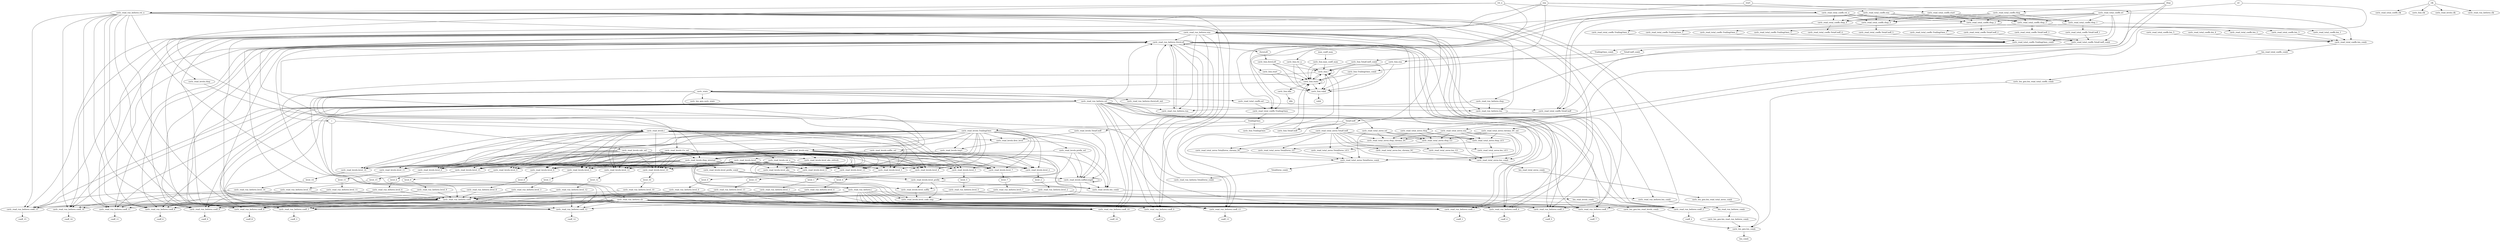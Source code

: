 digraph "()" {
	"cavlc_read_run_befores.rst_n" -> "cavlc_read_run_befores.coeff_15"	 [weight=4.0];
	"cavlc_read_run_befores.rst_n" -> "cavlc_read_run_befores.coeff_14"	 [weight=4.0];
	"cavlc_read_run_befores.rst_n" -> "cavlc_read_run_befores.coeff_11"	 [weight=4.0];
	"cavlc_read_run_befores.rst_n" -> "cavlc_read_run_befores.ZeroLeft"	 [weight=4.0];
	"cavlc_read_run_befores.rst_n" -> "cavlc_read_run_befores.coeff_10"	 [weight=4.0];
	"cavlc_read_run_befores.rst_n" -> "cavlc_read_run_befores.coeff_13"	 [weight=4.0];
	"cavlc_read_run_befores.rst_n" -> "cavlc_read_run_befores.coeff_12"	 [weight=4.0];
	"cavlc_read_run_befores.rst_n" -> "cavlc_read_run_befores.coeff_0"	 [weight=3.0];
	"cavlc_read_run_befores.rst_n" -> "cavlc_read_run_befores.coeff_1"	 [weight=4.0];
	"cavlc_read_run_befores.rst_n" -> "cavlc_read_run_befores.coeff_3"	 [weight=4.0];
	"cavlc_read_run_befores.rst_n" -> "cavlc_read_run_befores.coeff_2"	 [weight=4.0];
	"cavlc_read_run_befores.rst_n" -> "cavlc_read_run_befores.coeff_5"	 [weight=4.0];
	"cavlc_read_run_befores.rst_n" -> "cavlc_read_run_befores.coeff_4"	 [weight=4.0];
	"cavlc_read_run_befores.rst_n" -> "cavlc_read_run_befores.coeff_7"	 [weight=4.0];
	"cavlc_read_run_befores.rst_n" -> "cavlc_read_run_befores.coeff_6"	 [weight=4.0];
	"cavlc_read_run_befores.rst_n" -> "cavlc_read_run_befores.coeff_9"	 [weight=4.0];
	"cavlc_read_run_befores.rst_n" -> "cavlc_read_run_befores.coeff_8"	 [weight=4.0];
	"cavlc_read_total_coeffs.TrailingOnes_comb" -> TrailingOnes_comb	 [weight=1.0];
	"cavlc_read_total_coeffs.TrailingOnes_comb" -> "cavlc_read_total_coeffs.TrailingOnes"	 [weight=1.0];
	"cavlc_fsm.i" -> "cavlc_fsm.i"	 [weight=8.0];
	"cavlc_fsm.i" -> i	 [weight=1.0];
	"cavlc_fsm.i" -> "cavlc_fsm.valid"	 [weight=1.0];
	"cavlc_fsm.i" -> "cavlc_fsm.state"	 [weight=7.0];
	"cavlc_read_total_zeros.len_chroma_DC" -> "cavlc_read_total_zeros.len_comb"	 [weight=1.0];
	"cavlc_read_levels.level_prefix_comb" -> "cavlc_read_levels.level_prefix"	 [weight=1.0];
	"cavlc_read_levels.level_prefix_comb" -> "cavlc_read_levels.len_comb"	 [weight=1.0];
	"cavlc_read_total_coeffs.nC" -> "cavlc_read_total_coeffs.TrailingOnes_comb"	 [weight=18.0];
	"cavlc_read_total_coeffs.nC" -> "cavlc_read_total_coeffs.rbsp_4"	 [weight=3.0];
	"cavlc_read_total_coeffs.nC" -> "cavlc_read_total_coeffs.rbsp_5"	 [weight=1.0];
	"cavlc_read_total_coeffs.nC" -> "cavlc_read_total_coeffs.rbsp_1"	 [weight=5.0];
	"cavlc_read_total_coeffs.nC" -> "cavlc_read_total_coeffs.rbsp_2"	 [weight=5.0];
	"cavlc_read_total_coeffs.nC" -> "cavlc_read_total_coeffs.rbsp_3"	 [weight=4.0];
	"cavlc_read_total_coeffs.nC" -> "cavlc_read_total_coeffs.TotalCoeff_comb"	 [weight=18.0];
	"cavlc_read_total_coeffs.nC" -> "cavlc_read_total_coeffs.len_comb"	 [weight=18.0];
	"cavlc_read_levels.level_suffix" -> "cavlc_read_levels.level_code_tmp"	 [weight=1.0];
	"cavlc_read_total_coeffs.len_2" -> "cavlc_read_total_coeffs.len_comb"	 [weight=1.0];
	"cavlc_read_total_coeffs.len_1" -> "cavlc_read_total_coeffs.len_comb"	 [weight=1.0];
	TotalCoeff -> "cavlc_read_total_zeros.TotalCoeff"	 [weight=1.0];
	TotalCoeff -> "cavlc_fsm.TotalCoeff"	 [weight=1.0];
	TotalCoeff -> "cavlc_read_levels.TotalCoeff"	 [weight=1.0];
	len_read_levels_comb -> "cavlc_len_gen.len_read_levels_comb"	 [weight=1.0];
	"cavlc_read_total_coeffs.len_4" -> "cavlc_read_total_coeffs.len_comb"	 [weight=1.0];
	"cavlc_read_total_zeros.TotalZeros_chroma_DC" -> "cavlc_read_total_zeros.TotalZeros_comb"	 [weight=1.0];
	"cavlc_read_total_zeros.TotalCoeff" -> "cavlc_read_total_zeros.len_chroma_DC"	 [weight=42.0];
	"cavlc_read_total_zeros.TotalCoeff" -> "cavlc_read_total_zeros.TotalZeros_chroma_DC"	 [weight=42.0];
	"cavlc_read_total_zeros.TotalCoeff" -> "cavlc_read_total_zeros.len_LE3"	 [weight=46.0];
	"cavlc_read_total_zeros.TotalCoeff" -> "cavlc_read_total_zeros.TotalZeros_LE3"	 [weight=46.0];
	"cavlc_read_total_zeros.TotalCoeff" -> "cavlc_read_total_zeros.TotalZeros_comb"	 [weight=3.0];
	"cavlc_read_total_zeros.TotalCoeff" -> "cavlc_read_total_zeros.rbsp_LE3"	 [weight=3.0];
	"cavlc_read_total_zeros.TotalCoeff" -> "cavlc_read_total_zeros.rbsp_G3"	 [weight=3.0];
	"cavlc_read_total_zeros.TotalCoeff" -> "cavlc_read_total_zeros.TotalZeros_G3"	 [weight=91.0];
	"cavlc_read_total_zeros.TotalCoeff" -> "cavlc_read_total_zeros.len_comb"	 [weight=3.0];
	"cavlc_read_total_zeros.TotalCoeff" -> "cavlc_read_total_zeros.rbsp_chroma_DC"	 [weight=3.0];
	"cavlc_read_total_zeros.TotalCoeff" -> "cavlc_read_total_zeros.len_G3"	 [weight=91.0];
	"cavlc_fsm.max_coeff_num" -> "cavlc_fsm.i"	 [weight=2.0];
	"cavlc_fsm.max_coeff_num" -> "cavlc_fsm.state"	 [weight=3.0];
	"cavlc_read_total_coeffs.len_5" -> "cavlc_read_total_coeffs.len_comb"	 [weight=1.0];
	level_4 -> "cavlc_read_run_befores.level_4"	 [weight=1.0];
	"cavlc_read_levels.level_11" -> level_11	 [weight=1.0];
	level_6 -> "cavlc_read_run_befores.level_6"	 [weight=1.0];
	"cavlc_read_total_zeros.sel" -> "cavlc_read_total_zeros.TotalZeros_comb"	 [weight=9.0];
	"cavlc_read_total_zeros.sel" -> "cavlc_read_total_zeros.rbsp_LE3"	 [weight=9.0];
	"cavlc_read_total_zeros.sel" -> "cavlc_read_total_zeros.rbsp_G3"	 [weight=9.0];
	"cavlc_read_total_zeros.sel" -> "cavlc_read_total_zeros.len_comb"	 [weight=9.0];
	"cavlc_read_total_zeros.sel" -> "cavlc_read_total_zeros.rbsp_chroma_DC"	 [weight=9.0];
	level_7 -> "cavlc_read_run_befores.level_7"	 [weight=1.0];
	max_coeff_num -> "cavlc_fsm.max_coeff_num"	 [weight=1.0];
	level_0 -> "cavlc_read_run_befores.level_0"	 [weight=1.0];
	level_1 -> "cavlc_read_run_befores.level_1"	 [weight=1.0];
	"cavlc_fsm.rst_n" -> "cavlc_fsm.i"	 [weight=9.0];
	"cavlc_fsm.rst_n" -> "cavlc_fsm.valid"	 [weight=4.0];
	"cavlc_fsm.rst_n" -> "cavlc_fsm.state"	 [weight=16.0];
	"cavlc_read_levels.i" -> "cavlc_read_levels.level_11"	 [weight=5.0];
	"cavlc_read_levels.i" -> "cavlc_read_levels.level_10"	 [weight=5.0];
	"cavlc_read_levels.i" -> "cavlc_read_levels.level_12"	 [weight=5.0];
	"cavlc_read_levels.i" -> "cavlc_read_levels.level_13"	 [weight=5.0];
	"cavlc_read_levels.i" -> "cavlc_read_levels.level_14"	 [weight=4.0];
	"cavlc_read_levels.i" -> "cavlc_read_levels.level_15"	 [weight=3.0];
	"cavlc_read_levels.i" -> "cavlc_read_levels.first_level"	 [weight=1.0];
	"cavlc_read_levels.i" -> "cavlc_read_levels.level_8"	 [weight=5.0];
	"cavlc_read_levels.i" -> "cavlc_read_levels.level_9"	 [weight=5.0];
	"cavlc_read_levels.i" -> "cavlc_read_levels.level_6"	 [weight=5.0];
	"cavlc_read_levels.i" -> "cavlc_read_levels.level_7"	 [weight=5.0];
	"cavlc_read_levels.i" -> "cavlc_read_levels.level_4"	 [weight=5.0];
	"cavlc_read_levels.i" -> "cavlc_read_levels.level_5"	 [weight=5.0];
	"cavlc_read_levels.i" -> "cavlc_read_levels.level_2"	 [weight=5.0];
	"cavlc_read_levels.i" -> "cavlc_read_levels.level_3"	 [weight=5.0];
	"cavlc_read_levels.i" -> "cavlc_read_levels.level_0"	 [weight=4.0];
	"cavlc_read_levels.i" -> "cavlc_read_levels.level_1"	 [weight=4.0];
	"cavlc_len_gen.len_read_total_coeffs_comb" -> "cavlc_len_gen.len_comb"	 [weight=1.0];
	TrailingOnes_comb -> "cavlc_fsm.TrailingOnes_comb"	 [weight=1.0];
	"cavlc_read_levels.level_abs_refresh" -> "cavlc_read_levels.level_abs"	 [weight=1.0];
	"cavlc_read_levels.tmp1" -> "cavlc_read_levels.level"	 [weight=2.0];
	"cavlc_read_total_coeffs.rbsp" -> "cavlc_read_total_coeffs.rbsp_4"	 [weight=1.0];
	"cavlc_read_total_coeffs.rbsp" -> "cavlc_read_total_coeffs.rbsp_5"	 [weight=1.0];
	"cavlc_read_total_coeffs.rbsp" -> "cavlc_read_total_coeffs.rbsp_1"	 [weight=1.0];
	"cavlc_read_total_coeffs.rbsp" -> "cavlc_read_total_coeffs.rbsp_2"	 [weight=1.0];
	"cavlc_read_total_coeffs.rbsp" -> "cavlc_read_total_coeffs.rbsp_3"	 [weight=1.0];
	"cavlc_read_run_befores.len_comb" -> len_read_run_befores_comb	 [weight=1.0];
	"cavlc_read_run_befores.coeff_15" -> coeff_15	 [weight=1.0];
	"cavlc_read_run_befores.coeff_14" -> coeff_14	 [weight=1.0];
	level_14 -> "cavlc_read_run_befores.level_14"	 [weight=1.0];
	level_15 -> "cavlc_read_run_befores.level_15"	 [weight=1.0];
	"cavlc_read_run_befores.coeff_11" -> coeff_11	 [weight=1.0];
	level_13 -> "cavlc_read_run_befores.level_13"	 [weight=1.0];
	level_10 -> "cavlc_read_run_befores.level_10"	 [weight=1.0];
	level_11 -> "cavlc_read_run_befores.level_11"	 [weight=1.0];
	"cavlc_read_levels.suffix_sel" -> "cavlc_read_levels.rbsp_internal"	 [weight=2.0];
	"cavlc_read_levels.suffix_sel" -> "cavlc_read_levels.len_comb"	 [weight=9.0];
	"cavlc_read_levels.suffix_sel" -> "cavlc_read_levels.level_code_tmp"	 [weight=1.0];
	len_read_total_coeffs_comb -> "cavlc_len_gen.len_read_total_coeffs_comb"	 [weight=1.0];
	len_read_run_befores_comb -> "cavlc_len_gen.len_read_run_befores_comb"	 [weight=1.0];
	"cavlc_read_total_zeros.len_LE3" -> "cavlc_read_total_zeros.len_comb"	 [weight=1.0];
	"cavlc_read_run_befores.sel" -> "cavlc_read_run_befores.coeff_15"	 [weight=3.0];
	"cavlc_read_run_befores.sel" -> "cavlc_read_run_befores.coeff_14"	 [weight=3.0];
	"cavlc_read_run_befores.sel" -> "cavlc_read_run_befores.coeff_11"	 [weight=3.0];
	"cavlc_read_run_befores.sel" -> "cavlc_read_run_befores.ZeroLeft"	 [weight=1.0];
	"cavlc_read_run_befores.sel" -> "cavlc_read_run_befores.coeff_10"	 [weight=3.0];
	"cavlc_read_run_befores.sel" -> "cavlc_read_run_befores.coeff_13"	 [weight=3.0];
	"cavlc_read_run_befores.sel" -> "cavlc_read_run_befores.coeff_12"	 [weight=3.0];
	"cavlc_read_run_befores.sel" -> "cavlc_read_run_befores.coeff_0"	 [weight=2.0];
	"cavlc_read_run_befores.sel" -> "cavlc_read_run_befores.coeff"	 [weight=17.0];
	"cavlc_read_run_befores.sel" -> "cavlc_read_run_befores.run"	 [weight=30.0];
	"cavlc_read_run_befores.sel" -> "cavlc_read_run_befores.coeff_1"	 [weight=3.0];
	"cavlc_read_run_befores.sel" -> "cavlc_read_run_befores.coeff_3"	 [weight=3.0];
	"cavlc_read_run_befores.sel" -> "cavlc_read_run_befores.coeff_2"	 [weight=3.0];
	"cavlc_read_run_befores.sel" -> "cavlc_read_run_befores.coeff_5"	 [weight=3.0];
	"cavlc_read_run_befores.sel" -> "cavlc_read_run_befores.coeff_4"	 [weight=3.0];
	"cavlc_read_run_befores.sel" -> "cavlc_read_run_befores.coeff_7"	 [weight=3.0];
	"cavlc_read_run_befores.sel" -> "cavlc_read_run_befores.coeff_6"	 [weight=3.0];
	"cavlc_read_run_befores.sel" -> "cavlc_read_run_befores.coeff_9"	 [weight=3.0];
	"cavlc_read_run_befores.sel" -> "cavlc_read_run_befores.coeff_8"	 [weight=3.0];
	"cavlc_read_run_befores.sel" -> "cavlc_read_run_befores.len"	 [weight=30.0];
	"cavlc_read_total_coeffs.rbsp_4" -> "cavlc_read_total_coeffs.TrailingOnes_4"	 [weight=3.0];
	"cavlc_read_total_coeffs.rbsp_4" -> "cavlc_read_total_coeffs.TotalCoeff_4"	 [weight=3.0];
	"cavlc_read_total_coeffs.rbsp_5" -> "cavlc_read_total_coeffs.TrailingOnes_5"	 [weight=15.0];
	"cavlc_read_total_coeffs.rbsp_5" -> "cavlc_read_total_coeffs.TotalCoeff_5"	 [weight=15.0];
	"cavlc_read_total_coeffs.rbsp_1" -> "cavlc_read_total_coeffs.len_1"	 [weight=10.0];
	"cavlc_read_total_coeffs.rbsp_1" -> "cavlc_read_total_coeffs.TotalCoeff_1"	 [weight=195.0];
	"cavlc_read_total_coeffs.rbsp_1" -> "cavlc_read_total_coeffs.TrailingOnes_1"	 [weight=195.0];
	"cavlc_read_total_coeffs.rbsp_2" -> "cavlc_read_total_coeffs.len_2"	 [weight=45.0];
	"cavlc_read_total_coeffs.rbsp_2" -> "cavlc_read_total_coeffs.TrailingOnes_2"	 [weight=197.0];
	"cavlc_read_total_coeffs.rbsp_2" -> "cavlc_read_total_coeffs.TotalCoeff_2"	 [weight=197.0];
	"cavlc_read_total_coeffs.rbsp_3" -> "cavlc_read_total_coeffs.TotalCoeff_3"	 [weight=81.0];
	"cavlc_read_total_coeffs.rbsp_3" -> "cavlc_read_total_coeffs.TrailingOnes_3"	 [weight=81.0];
	"cavlc_read_total_coeffs.rbsp_3" -> "cavlc_read_total_coeffs.len_3"	 [weight=27.0];
	"cavlc_read_levels.level_abs" -> "cavlc_read_levels.suffixLength"	 [weight=4.0];
	"cavlc_read_total_zeros.TotalZeros_LE3" -> "cavlc_read_total_zeros.TotalZeros_comb"	 [weight=1.0];
	"cavlc_fsm.TotalCoeff" -> "cavlc_fsm.i"	 [weight=5.0];
	"cavlc_fsm.TotalCoeff" -> "cavlc_fsm.state"	 [weight=5.0];
	"cavlc_read_run_befores.rbsp" -> "cavlc_read_run_befores.run"	 [weight=42.0];
	"cavlc_read_run_befores.rbsp" -> "cavlc_read_run_befores.len"	 [weight=28.0];
	"cavlc_read_total_zeros.TotalZeros_comb" -> TotalZeros_comb	 [weight=1.0];
	ZeroLeft -> "cavlc_fsm.ZeroLeft"	 [weight=1.0];
	"cavlc_read_total_zeros.rbsp_LE3" -> "cavlc_read_total_zeros.len_LE3"	 [weight=6.0];
	"cavlc_read_total_zeros.rbsp_LE3" -> "cavlc_read_total_zeros.TotalZeros_LE3"	 [weight=46.0];
	nC -> "cavlc_read_total_coeffs.nC"	 [weight=1.0];
	nC -> "cavlc_read_total_zeros.chroma_DC_sel"	 [weight=1.0];
	"cavlc_read_total_zeros.chroma_DC_sel" -> "cavlc_read_total_zeros.TotalZeros_comb"	 [weight=4.0];
	"cavlc_read_total_zeros.chroma_DC_sel" -> "cavlc_read_total_zeros.rbsp_LE3"	 [weight=4.0];
	"cavlc_read_total_zeros.chroma_DC_sel" -> "cavlc_read_total_zeros.rbsp_G3"	 [weight=4.0];
	"cavlc_read_total_zeros.chroma_DC_sel" -> "cavlc_read_total_zeros.len_comb"	 [weight=4.0];
	"cavlc_read_total_zeros.chroma_DC_sel" -> "cavlc_read_total_zeros.rbsp_chroma_DC"	 [weight=4.0];
	"cavlc_read_run_befores.ZeroLeft" -> "cavlc_read_run_befores.coeff_15"	 [weight=3.0];
	"cavlc_read_run_befores.ZeroLeft" -> "cavlc_read_run_befores.coeff_14"	 [weight=3.0];
	"cavlc_read_run_befores.ZeroLeft" -> "cavlc_read_run_befores.coeff_11"	 [weight=3.0];
	"cavlc_read_run_befores.ZeroLeft" -> ZeroLeft	 [weight=1.0];
	"cavlc_read_run_befores.ZeroLeft" -> "cavlc_read_run_befores.ZeroLeft"	 [weight=1.0];
	"cavlc_read_run_befores.ZeroLeft" -> "cavlc_read_run_befores.coeff_10"	 [weight=3.0];
	"cavlc_read_run_befores.ZeroLeft" -> "cavlc_read_run_befores.coeff_13"	 [weight=3.0];
	"cavlc_read_run_befores.ZeroLeft" -> "cavlc_read_run_befores.coeff_12"	 [weight=3.0];
	"cavlc_read_run_befores.ZeroLeft" -> "cavlc_read_run_befores.coeff_0"	 [weight=1.0];
	"cavlc_read_run_befores.ZeroLeft" -> "cavlc_read_run_befores.run"	 [weight=29.0];
	"cavlc_read_run_befores.ZeroLeft" -> "cavlc_read_run_befores.coeff_1"	 [weight=3.0];
	"cavlc_read_run_befores.ZeroLeft" -> "cavlc_read_run_befores.coeff_3"	 [weight=3.0];
	"cavlc_read_run_befores.ZeroLeft" -> "cavlc_read_run_befores.coeff_2"	 [weight=3.0];
	"cavlc_read_run_befores.ZeroLeft" -> "cavlc_read_run_befores.coeff_5"	 [weight=3.0];
	"cavlc_read_run_befores.ZeroLeft" -> "cavlc_read_run_befores.coeff_4"	 [weight=3.0];
	"cavlc_read_run_befores.ZeroLeft" -> "cavlc_read_run_befores.coeff_7"	 [weight=3.0];
	"cavlc_read_run_befores.ZeroLeft" -> "cavlc_read_run_befores.coeff_6"	 [weight=3.0];
	"cavlc_read_run_befores.ZeroLeft" -> "cavlc_read_run_befores.coeff_9"	 [weight=3.0];
	"cavlc_read_run_befores.ZeroLeft" -> "cavlc_read_run_befores.coeff_8"	 [weight=3.0];
	"cavlc_read_run_befores.ZeroLeft" -> "cavlc_read_run_befores.len"	 [weight=29.0];
	"cavlc_read_total_coeffs.rst_n" -> "cavlc_read_total_coeffs.rbsp_4"	 [weight=2.0];
	"cavlc_read_total_coeffs.rst_n" -> "cavlc_read_total_coeffs.rbsp_5"	 [weight=2.0];
	"cavlc_read_total_coeffs.rst_n" -> "cavlc_read_total_coeffs.rbsp_1"	 [weight=2.0];
	"cavlc_read_total_coeffs.rst_n" -> "cavlc_read_total_coeffs.rbsp_2"	 [weight=2.0];
	"cavlc_read_total_coeffs.rst_n" -> "cavlc_read_total_coeffs.rbsp_3"	 [weight=2.0];
	"cavlc_read_total_coeffs.rst_n" -> "cavlc_read_total_coeffs.TotalCoeff"	 [weight=2.0];
	"cavlc_read_total_coeffs.rst_n" -> "cavlc_read_total_coeffs.TrailingOnes"	 [weight=2.0];
	ena -> "cavlc_read_total_coeffs.ena"	 [weight=1.0];
	ena -> "cavlc_read_run_befores.ena"	 [weight=1.0];
	ena -> "cavlc_read_levels.ena"	 [weight=1.0];
	ena -> "cavlc_fsm.ena"	 [weight=1.0];
	ena -> "cavlc_read_total_zeros.ena"	 [weight=1.0];
	level_12 -> "cavlc_read_run_befores.level_12"	 [weight=1.0];
	"cavlc_read_total_coeffs.ena" -> "cavlc_read_total_coeffs.rbsp_4"	 [weight=1.0];
	"cavlc_read_total_coeffs.ena" -> "cavlc_read_total_coeffs.rbsp_5"	 [weight=1.0];
	"cavlc_read_total_coeffs.ena" -> "cavlc_read_total_coeffs.rbsp_1"	 [weight=1.0];
	"cavlc_read_total_coeffs.ena" -> "cavlc_read_total_coeffs.rbsp_2"	 [weight=1.0];
	"cavlc_read_total_coeffs.ena" -> "cavlc_read_total_coeffs.rbsp_3"	 [weight=1.0];
	"cavlc_read_total_coeffs.ena" -> "cavlc_read_total_coeffs.TotalCoeff"	 [weight=1.0];
	"cavlc_read_total_coeffs.ena" -> "cavlc_read_total_coeffs.TrailingOnes"	 [weight=1.0];
	"cavlc_read_run_befores.coeff_10" -> coeff_10	 [weight=1.0];
	"cavlc_read_levels.rbsp_internal" -> "cavlc_read_levels.level_prefix_comb"	 [weight=152.0];
	"cavlc_read_levels.rbsp_internal" -> "cavlc_read_levels.level_suffix"	 [weight=3.0];
	"cavlc_read_levels.rbsp_internal" -> "cavlc_read_levels.level_11"	 [weight=3.0];
	"cavlc_read_levels.rbsp_internal" -> "cavlc_read_levels.level_10"	 [weight=3.0];
	"cavlc_read_levels.rbsp_internal" -> "cavlc_read_levels.level_12"	 [weight=4.0];
	"cavlc_read_levels.rbsp_internal" -> "cavlc_read_levels.level_13"	 [weight=4.0];
	"cavlc_read_levels.rbsp_internal" -> "cavlc_read_levels.level_14"	 [weight=2.0];
	"cavlc_read_levels.rbsp_internal" -> "cavlc_read_levels.level_15"	 [weight=1.0];
	"cavlc_read_levels.rbsp_internal" -> "cavlc_read_levels.level_8"	 [weight=4.0];
	"cavlc_read_levels.rbsp_internal" -> "cavlc_read_levels.level_9"	 [weight=4.0];
	"cavlc_read_levels.rbsp_internal" -> "cavlc_read_levels.level_6"	 [weight=4.0];
	"cavlc_read_levels.rbsp_internal" -> "cavlc_read_levels.level_7"	 [weight=3.0];
	"cavlc_read_levels.rbsp_internal" -> "cavlc_read_levels.level_4"	 [weight=3.0];
	"cavlc_read_levels.rbsp_internal" -> "cavlc_read_levels.level_5"	 [weight=4.0];
	"cavlc_read_levels.rbsp_internal" -> "cavlc_read_levels.level_2"	 [weight=4.0];
	"cavlc_read_levels.rbsp_internal" -> "cavlc_read_levels.level_3"	 [weight=4.0];
	"cavlc_read_levels.rbsp_internal" -> "cavlc_read_levels.level_0"	 [weight=3.0];
	"cavlc_read_levels.rbsp_internal" -> "cavlc_read_levels.level_1"	 [weight=3.0];
	"cavlc_read_total_coeffs.TrailingOnes_4" -> "cavlc_read_total_coeffs.TrailingOnes_comb"	 [weight=1.0];
	"cavlc_read_total_coeffs.TrailingOnes_5" -> "cavlc_read_total_coeffs.TrailingOnes_comb"	 [weight=1.0];
	"cavlc_read_total_coeffs.TrailingOnes_2" -> "cavlc_read_total_coeffs.TrailingOnes_comb"	 [weight=1.0];
	"cavlc_read_run_befores.coeff_13" -> coeff_13	 [weight=1.0];
	"cavlc_read_levels.level_prefix" -> "cavlc_read_levels.level_suffix"	 [weight=9.0];
	"cavlc_read_levels.level_prefix" -> "cavlc_read_levels.len_comb"	 [weight=9.0];
	"cavlc_read_levels.level_prefix" -> "cavlc_read_levels.level_code_tmp"	 [weight=1.0];
	"cavlc_read_run_befores.coeff_12" -> coeff_12	 [weight=1.0];
	"cavlc_read_total_coeffs.TotalCoeff_2" -> "cavlc_read_total_coeffs.TotalCoeff_comb"	 [weight=1.0];
	"cavlc_read_total_coeffs.TotalCoeff_3" -> "cavlc_read_total_coeffs.TotalCoeff_comb"	 [weight=1.0];
	"cavlc_read_total_coeffs.TotalCoeff_1" -> "cavlc_read_total_coeffs.TotalCoeff_comb"	 [weight=1.0];
	"cavlc_read_total_coeffs.TotalCoeff_4" -> "cavlc_read_total_coeffs.TotalCoeff_comb"	 [weight=1.0];
	"cavlc_read_total_coeffs.TotalCoeff_5" -> "cavlc_read_total_coeffs.TotalCoeff_comb"	 [weight=1.0];
	"cavlc_read_run_befores.level_12" -> "cavlc_read_run_befores.coeff_12"	 [weight=1.0];
	"cavlc_read_run_befores.level_12" -> "cavlc_read_run_befores.coeff"	 [weight=1.0];
	"cavlc_read_run_befores.level_13" -> "cavlc_read_run_befores.coeff_13"	 [weight=1.0];
	"cavlc_read_run_befores.level_13" -> "cavlc_read_run_befores.coeff"	 [weight=1.0];
	"cavlc_read_run_befores.level_10" -> "cavlc_read_run_befores.coeff_10"	 [weight=1.0];
	"cavlc_read_run_befores.level_10" -> "cavlc_read_run_befores.coeff"	 [weight=1.0];
	"cavlc_read_run_befores.level_11" -> "cavlc_read_run_befores.coeff_11"	 [weight=1.0];
	"cavlc_read_run_befores.level_11" -> "cavlc_read_run_befores.coeff"	 [weight=1.0];
	"cavlc_read_run_befores.level_14" -> "cavlc_read_run_befores.coeff_14"	 [weight=1.0];
	"cavlc_read_run_befores.level_14" -> "cavlc_read_run_befores.coeff"	 [weight=1.0];
	"cavlc_read_levels.rbsp" -> "cavlc_read_levels.rbsp_internal"	 [weight=1.0];
	i -> "cavlc_read_levels.i"	 [weight=1.0];
	i -> "cavlc_read_run_befores.i"	 [weight=1.0];
	"cavlc_read_levels.TotalCoeff" -> "cavlc_read_levels.suffixLength"	 [weight=5.0];
	"cavlc_read_levels.TotalCoeff" -> "cavlc_read_levels.first_level"	 [weight=1.0];
	"cavlc_read_total_zeros.rbsp_G3" -> "cavlc_read_total_zeros.TotalZeros_G3"	 [weight=81.0];
	"cavlc_read_total_zeros.rbsp_G3" -> "cavlc_read_total_zeros.len_G3"	 [weight=23.0];
	"cavlc_read_total_coeffs.TotalCoeff" -> TotalCoeff	 [weight=1.0];
	"cavlc_fsm.idle" -> idle	 [weight=1.0];
	"cavlc_read_total_coeffs.TrailingOnes" -> TrailingOnes	 [weight=1.0];
	"cavlc_len_gen.len_read_total_zeros_comb" -> "cavlc_len_gen.len_comb"	 [weight=1.0];
	"cavlc_read_run_befores.coeff_0" -> coeff_0	 [weight=1.0];
	level_8 -> "cavlc_read_run_befores.level_8"	 [weight=1.0];
	level_9 -> "cavlc_read_run_befores.level_9"	 [weight=1.0];
	"cavlc_read_levels.level_10" -> level_10	 [weight=1.0];
	level_5 -> "cavlc_read_run_befores.level_5"	 [weight=1.0];
	"cavlc_read_levels.level_12" -> level_12	 [weight=1.0];
	"cavlc_read_levels.level_13" -> level_13	 [weight=1.0];
	"cavlc_read_levels.level_14" -> level_14	 [weight=1.0];
	"cavlc_read_levels.level_15" -> level_15	 [weight=1.0];
	level_2 -> "cavlc_read_run_befores.level_2"	 [weight=1.0];
	level_3 -> "cavlc_read_run_befores.level_3"	 [weight=1.0];
	clk -> "cavlc_read_total_coeffs.clk"	 [weight=1.0];
	clk -> "cavlc_fsm.clk"	 [weight=1.0];
	clk -> "cavlc_read_levels.clk"	 [weight=1.0];
	clk -> "cavlc_read_run_befores.clk"	 [weight=1.0];
	"cavlc_read_total_coeffs.sel" -> "cavlc_read_total_coeffs.TotalCoeff"	 [weight=1.0];
	"cavlc_read_total_coeffs.sel" -> "cavlc_read_total_coeffs.TrailingOnes"	 [weight=1.0];
	"cavlc_len_gen.len_read_run_befores_comb" -> "cavlc_len_gen.len_comb"	 [weight=1.0];
	"cavlc_fsm.start" -> "cavlc_fsm.valid"	 [weight=1.0];
	"cavlc_fsm.start" -> "cavlc_fsm.state"	 [weight=2.0];
	"cavlc_read_run_befores.coeff" -> "cavlc_read_run_befores.coeff_15"	 [weight=1.0];
	"cavlc_read_run_befores.coeff" -> "cavlc_read_run_befores.coeff_14"	 [weight=1.0];
	"cavlc_read_run_befores.coeff" -> "cavlc_read_run_befores.coeff_11"	 [weight=1.0];
	"cavlc_read_run_befores.coeff" -> "cavlc_read_run_befores.coeff_10"	 [weight=1.0];
	"cavlc_read_run_befores.coeff" -> "cavlc_read_run_befores.coeff_13"	 [weight=1.0];
	"cavlc_read_run_befores.coeff" -> "cavlc_read_run_befores.coeff_12"	 [weight=1.0];
	"cavlc_read_run_befores.coeff" -> "cavlc_read_run_befores.coeff_1"	 [weight=1.0];
	"cavlc_read_run_befores.coeff" -> "cavlc_read_run_befores.coeff_3"	 [weight=1.0];
	"cavlc_read_run_befores.coeff" -> "cavlc_read_run_befores.coeff_2"	 [weight=1.0];
	"cavlc_read_run_befores.coeff" -> "cavlc_read_run_befores.coeff_5"	 [weight=1.0];
	"cavlc_read_run_befores.coeff" -> "cavlc_read_run_befores.coeff_4"	 [weight=1.0];
	"cavlc_read_run_befores.coeff" -> "cavlc_read_run_befores.coeff_7"	 [weight=1.0];
	"cavlc_read_run_befores.coeff" -> "cavlc_read_run_befores.coeff_6"	 [weight=1.0];
	"cavlc_read_run_befores.coeff" -> "cavlc_read_run_befores.coeff_9"	 [weight=1.0];
	"cavlc_read_run_befores.coeff" -> "cavlc_read_run_befores.coeff_8"	 [weight=1.0];
	TotalCoeff_comb -> "cavlc_fsm.TotalCoeff_comb"	 [weight=1.0];
	rbsp -> "cavlc_read_total_coeffs.rbsp"	 [weight=1.0];
	rbsp -> "cavlc_read_run_befores.rbsp"	 [weight=1.0];
	rbsp -> "cavlc_read_levels.rbsp"	 [weight=1.0];
	rbsp -> "cavlc_read_total_zeros.rbsp"	 [weight=1.0];
	"cavlc_read_run_befores.run" -> "cavlc_read_run_befores.ZeroLeft"	 [weight=1.0];
	"cavlc_len_gen.len_read_levels_comb" -> "cavlc_len_gen.len_comb"	 [weight=1.0];
	"cavlc_read_total_coeffs.TrailingOnes_3" -> "cavlc_read_total_coeffs.TrailingOnes_comb"	 [weight=1.0];
	"cavlc_read_total_coeffs.TrailingOnes_1" -> "cavlc_read_total_coeffs.TrailingOnes_comb"	 [weight=1.0];
	"cavlc_read_levels.calc_sel" -> "cavlc_read_levels.level_11"	 [weight=1.0];
	"cavlc_read_levels.calc_sel" -> "cavlc_read_levels.level_abs_refresh"	 [weight=1.0];
	"cavlc_read_levels.calc_sel" -> "cavlc_read_levels.level_10"	 [weight=1.0];
	"cavlc_read_levels.calc_sel" -> "cavlc_read_levels.level_12"	 [weight=1.0];
	"cavlc_read_levels.calc_sel" -> "cavlc_read_levels.level_13"	 [weight=1.0];
	"cavlc_read_levels.calc_sel" -> "cavlc_read_levels.level_14"	 [weight=1.0];
	"cavlc_read_levels.calc_sel" -> "cavlc_read_levels.level_15"	 [weight=1.0];
	"cavlc_read_levels.calc_sel" -> "cavlc_read_levels.level_8"	 [weight=1.0];
	"cavlc_read_levels.calc_sel" -> "cavlc_read_levels.level_9"	 [weight=1.0];
	"cavlc_read_levels.calc_sel" -> "cavlc_read_levels.level_6"	 [weight=1.0];
	"cavlc_read_levels.calc_sel" -> "cavlc_read_levels.level_7"	 [weight=1.0];
	"cavlc_read_levels.calc_sel" -> "cavlc_read_levels.level_4"	 [weight=1.0];
	"cavlc_read_levels.calc_sel" -> "cavlc_read_levels.level_5"	 [weight=1.0];
	"cavlc_read_levels.calc_sel" -> "cavlc_read_levels.level_2"	 [weight=1.0];
	"cavlc_read_levels.calc_sel" -> "cavlc_read_levels.level_3"	 [weight=1.0];
	"cavlc_read_levels.calc_sel" -> "cavlc_read_levels.level_0"	 [weight=1.0];
	"cavlc_read_levels.calc_sel" -> "cavlc_read_levels.level_1"	 [weight=1.0];
	"cavlc_read_run_befores.level_0" -> "cavlc_read_run_befores.coeff_0"	 [weight=1.0];
	"cavlc_read_run_befores.level_0" -> "cavlc_read_run_befores.coeff"	 [weight=1.0];
	"cavlc_read_run_befores.level_1" -> "cavlc_read_run_befores.coeff"	 [weight=1.0];
	"cavlc_read_run_befores.level_1" -> "cavlc_read_run_befores.coeff_1"	 [weight=1.0];
	"cavlc_read_run_befores.level_2" -> "cavlc_read_run_befores.coeff"	 [weight=1.0];
	"cavlc_read_run_befores.level_2" -> "cavlc_read_run_befores.coeff_2"	 [weight=1.0];
	"cavlc_read_run_befores.level_3" -> "cavlc_read_run_befores.coeff"	 [weight=1.0];
	"cavlc_read_run_befores.level_3" -> "cavlc_read_run_befores.coeff_3"	 [weight=1.0];
	"cavlc_read_run_befores.level_4" -> "cavlc_read_run_befores.coeff"	 [weight=1.0];
	"cavlc_read_run_befores.level_4" -> "cavlc_read_run_befores.coeff_4"	 [weight=1.0];
	"cavlc_read_run_befores.level_5" -> "cavlc_read_run_befores.coeff"	 [weight=1.0];
	"cavlc_read_run_befores.level_5" -> "cavlc_read_run_befores.coeff_5"	 [weight=1.0];
	"cavlc_read_run_befores.level_6" -> "cavlc_read_run_befores.coeff"	 [weight=1.0];
	"cavlc_read_run_befores.level_6" -> "cavlc_read_run_befores.coeff_6"	 [weight=1.0];
	"cavlc_read_run_befores.level_7" -> "cavlc_read_run_befores.coeff"	 [weight=1.0];
	"cavlc_read_run_befores.level_7" -> "cavlc_read_run_befores.coeff_7"	 [weight=1.0];
	"cavlc_read_run_befores.level_8" -> "cavlc_read_run_befores.coeff"	 [weight=1.0];
	"cavlc_read_run_befores.level_8" -> "cavlc_read_run_befores.coeff_8"	 [weight=1.0];
	"cavlc_read_run_befores.level_9" -> "cavlc_read_run_befores.coeff"	 [weight=1.0];
	"cavlc_read_run_befores.level_9" -> "cavlc_read_run_befores.coeff_9"	 [weight=1.0];
	"cavlc_read_levels.suffixLength" -> "cavlc_read_levels.level_suffix"	 [weight=5.0];
	"cavlc_read_levels.suffixLength" -> "cavlc_read_levels.suffixLength"	 [weight=8.0];
	"cavlc_read_levels.suffixLength" -> "cavlc_read_levels.len_comb"	 [weight=5.0];
	"cavlc_read_levels.suffixLength" -> "cavlc_read_levels.level_code_tmp"	 [weight=1.0];
	"cavlc_fsm.TotalCoeff_comb" -> "cavlc_fsm.i"	 [weight=1.0];
	"cavlc_fsm.TotalCoeff_comb" -> "cavlc_fsm.valid"	 [weight=2.0];
	"cavlc_fsm.TotalCoeff_comb" -> "cavlc_fsm.state"	 [weight=5.0];
	"cavlc_fsm.ZeroLeft" -> "cavlc_fsm.i"	 [weight=1.0];
	"cavlc_fsm.ZeroLeft" -> "cavlc_fsm.valid"	 [weight=1.0];
	"cavlc_fsm.ZeroLeft" -> "cavlc_fsm.state"	 [weight=2.0];
	"cavlc_read_levels.first_level" -> "cavlc_read_levels.tmp1"	 [weight=1.0];
	"cavlc_read_levels.first_level" -> "cavlc_read_levels.suffixLength"	 [weight=9.0];
	"cavlc_read_levels.len_comb" -> len_read_levels_comb	 [weight=1.0];
	"cavlc_fsm.TrailingOnes_comb" -> "cavlc_fsm.valid"	 [weight=1.0];
	"cavlc_fsm.TrailingOnes_comb" -> "cavlc_fsm.state"	 [weight=3.0];
	"cavlc_fsm.valid" -> valid	 [weight=1.0];
	"cavlc_read_run_befores.TotalZeros_comb" -> "cavlc_read_run_befores.ZeroLeft"	 [weight=1.0];
	"cavlc_read_total_zeros.TotalZeros_G3" -> "cavlc_read_total_zeros.TotalZeros_comb"	 [weight=1.0];
	"cavlc_read_levels.level_8" -> level_8	 [weight=1.0];
	"cavlc_read_levels.level_9" -> level_9	 [weight=1.0];
	"cavlc_read_levels.level_6" -> level_6	 [weight=1.0];
	"cavlc_read_levels.level_7" -> level_7	 [weight=1.0];
	"cavlc_read_levels.level_4" -> level_4	 [weight=1.0];
	"cavlc_read_levels.level_5" -> level_5	 [weight=1.0];
	"cavlc_read_levels.level_2" -> level_2	 [weight=1.0];
	"cavlc_read_levels.level_3" -> level_3	 [weight=1.0];
	"cavlc_read_levels.level_0" -> level_0	 [weight=1.0];
	"cavlc_read_levels.level_1" -> level_1	 [weight=1.0];
	"cavlc_read_run_befores.coeff_1" -> coeff_1	 [weight=1.0];
	"cavlc_read_levels.TrailingOnes" -> "cavlc_read_levels.level_11"	 [weight=2.0];
	"cavlc_read_levels.TrailingOnes" -> "cavlc_read_levels.tmp1"	 [weight=1.0];
	"cavlc_read_levels.TrailingOnes" -> "cavlc_read_levels.level_10"	 [weight=2.0];
	"cavlc_read_levels.TrailingOnes" -> "cavlc_read_levels.level_12"	 [weight=2.0];
	"cavlc_read_levels.TrailingOnes" -> "cavlc_read_levels.level_13"	 [weight=2.0];
	"cavlc_read_levels.TrailingOnes" -> "cavlc_read_levels.level_14"	 [weight=1.0];
	"cavlc_read_levels.TrailingOnes" -> "cavlc_read_levels.suffixLength"	 [weight=5.0];
	"cavlc_read_levels.TrailingOnes" -> "cavlc_read_levels.first_level"	 [weight=1.0];
	"cavlc_read_levels.TrailingOnes" -> "cavlc_read_levels.len_comb"	 [weight=1.0];
	"cavlc_read_levels.TrailingOnes" -> "cavlc_read_levels.level_8"	 [weight=2.0];
	"cavlc_read_levels.TrailingOnes" -> "cavlc_read_levels.level_9"	 [weight=2.0];
	"cavlc_read_levels.TrailingOnes" -> "cavlc_read_levels.level_6"	 [weight=2.0];
	"cavlc_read_levels.TrailingOnes" -> "cavlc_read_levels.level_7"	 [weight=2.0];
	"cavlc_read_levels.TrailingOnes" -> "cavlc_read_levels.level_4"	 [weight=2.0];
	"cavlc_read_levels.TrailingOnes" -> "cavlc_read_levels.level_5"	 [weight=2.0];
	"cavlc_read_levels.TrailingOnes" -> "cavlc_read_levels.level_2"	 [weight=2.0];
	"cavlc_read_levels.TrailingOnes" -> "cavlc_read_levels.level_3"	 [weight=2.0];
	"cavlc_read_levels.TrailingOnes" -> "cavlc_read_levels.level_0"	 [weight=2.0];
	"cavlc_read_levels.TrailingOnes" -> "cavlc_read_levels.level_1"	 [weight=2.0];
	"cavlc_read_run_befores.coeff_3" -> coeff_3	 [weight=1.0];
	"cavlc_read_run_befores.coeff_2" -> coeff_2	 [weight=1.0];
	"cavlc_read_run_befores.coeff_5" -> coeff_5	 [weight=1.0];
	"cavlc_read_run_befores.coeff_4" -> coeff_4	 [weight=1.0];
	"cavlc_read_run_befores.coeff_7" -> coeff_7	 [weight=1.0];
	"cavlc_read_run_befores.coeff_6" -> coeff_6	 [weight=1.0];
	"cavlc_read_run_befores.coeff_9" -> coeff_9	 [weight=1.0];
	"cavlc_read_run_befores.coeff_8" -> coeff_8	 [weight=1.0];
	"cavlc_read_levels.level_code_tmp" -> "cavlc_read_levels.level"	 [weight=4.0];
	start -> "cavlc_fsm.start"	 [weight=1.0];
	start -> "cavlc_read_total_coeffs.start"	 [weight=1.0];
	"cavlc_read_total_zeros.len_comb" -> len_read_total_zeros_comb	 [weight=1.0];
	"cavlc_read_levels.prefix_sel" -> "cavlc_read_levels.rbsp_internal"	 [weight=2.0];
	"cavlc_read_levels.prefix_sel" -> "cavlc_read_levels.level_prefix"	 [weight=1.0];
	"cavlc_read_levels.prefix_sel" -> "cavlc_read_levels.suffixLength"	 [weight=5.0];
	"cavlc_read_levels.prefix_sel" -> "cavlc_read_levels.len_comb"	 [weight=5.0];
	"cavlc_read_total_zeros.rbsp_chroma_DC" -> "cavlc_read_total_zeros.len_chroma_DC"	 [weight=35.0];
	"cavlc_read_total_zeros.rbsp_chroma_DC" -> "cavlc_read_total_zeros.TotalZeros_chroma_DC"	 [weight=35.0];
	"cavlc_read_total_coeffs.TotalCoeff_comb" -> "cavlc_read_total_coeffs.TotalCoeff"	 [weight=1.0];
	"cavlc_read_total_coeffs.TotalCoeff_comb" -> TotalCoeff_comb	 [weight=1.0];
	"cavlc_read_run_befores.ZeroLeft_init" -> "cavlc_read_run_befores.ZeroLeft"	 [weight=2.0];
	rst_n -> "cavlc_read_run_befores.rst_n"	 [weight=1.0];
	rst_n -> "cavlc_fsm.rst_n"	 [weight=1.0];
	rst_n -> "cavlc_read_total_coeffs.rst_n"	 [weight=1.0];
	rst_n -> "cavlc_read_levels.rst_n"	 [weight=1.0];
	"cavlc_read_run_befores.ena" -> "cavlc_read_run_befores.coeff_15"	 [weight=6.0];
	"cavlc_read_run_befores.ena" -> "cavlc_read_run_befores.coeff_14"	 [weight=6.0];
	"cavlc_read_run_befores.ena" -> "cavlc_read_run_befores.coeff_11"	 [weight=6.0];
	"cavlc_read_run_befores.ena" -> "cavlc_read_run_befores.ZeroLeft"	 [weight=6.0];
	"cavlc_read_run_befores.ena" -> "cavlc_read_run_befores.coeff_10"	 [weight=6.0];
	"cavlc_read_run_befores.ena" -> "cavlc_read_run_befores.coeff_13"	 [weight=6.0];
	"cavlc_read_run_befores.ena" -> "cavlc_read_run_befores.coeff_12"	 [weight=6.0];
	"cavlc_read_run_befores.ena" -> "cavlc_read_run_befores.coeff_0"	 [weight=4.0];
	"cavlc_read_run_befores.ena" -> "cavlc_read_run_befores.coeff"	 [weight=17.0];
	"cavlc_read_run_befores.ena" -> "cavlc_read_run_befores.run"	 [weight=30.0];
	"cavlc_read_run_befores.ena" -> "cavlc_read_run_befores.coeff_1"	 [weight=6.0];
	"cavlc_read_run_befores.ena" -> "cavlc_read_run_befores.coeff_3"	 [weight=6.0];
	"cavlc_read_run_befores.ena" -> "cavlc_read_run_befores.coeff_2"	 [weight=6.0];
	"cavlc_read_run_befores.ena" -> "cavlc_read_run_befores.coeff_5"	 [weight=6.0];
	"cavlc_read_run_befores.ena" -> "cavlc_read_run_befores.coeff_4"	 [weight=6.0];
	"cavlc_read_run_befores.ena" -> "cavlc_read_run_befores.coeff_7"	 [weight=6.0];
	"cavlc_read_run_befores.ena" -> "cavlc_read_run_befores.coeff_6"	 [weight=6.0];
	"cavlc_read_run_befores.ena" -> "cavlc_read_run_befores.coeff_9"	 [weight=6.0];
	"cavlc_read_run_befores.ena" -> "cavlc_read_run_befores.coeff_8"	 [weight=6.0];
	"cavlc_read_run_befores.ena" -> "cavlc_read_run_befores.len"	 [weight=30.0];
	"cavlc_read_levels.ena" -> "cavlc_read_levels.level_11"	 [weight=6.0];
	"cavlc_read_levels.ena" -> "cavlc_read_levels.level_abs_refresh"	 [weight=1.0];
	"cavlc_read_levels.ena" -> "cavlc_read_levels.rbsp_internal"	 [weight=2.0];
	"cavlc_read_levels.ena" -> "cavlc_read_levels.level_prefix"	 [weight=1.0];
	"cavlc_read_levels.ena" -> "cavlc_read_levels.level_10"	 [weight=6.0];
	"cavlc_read_levels.ena" -> "cavlc_read_levels.level_12"	 [weight=6.0];
	"cavlc_read_levels.ena" -> "cavlc_read_levels.level_13"	 [weight=6.0];
	"cavlc_read_levels.ena" -> "cavlc_read_levels.level_14"	 [weight=5.0];
	"cavlc_read_levels.ena" -> "cavlc_read_levels.level_15"	 [weight=4.0];
	"cavlc_read_levels.ena" -> "cavlc_read_levels.suffixLength"	 [weight=5.0];
	"cavlc_read_levels.ena" -> "cavlc_read_levels.level_8"	 [weight=6.0];
	"cavlc_read_levels.ena" -> "cavlc_read_levels.level_9"	 [weight=6.0];
	"cavlc_read_levels.ena" -> "cavlc_read_levels.level_6"	 [weight=6.0];
	"cavlc_read_levels.ena" -> "cavlc_read_levels.level_7"	 [weight=6.0];
	"cavlc_read_levels.ena" -> "cavlc_read_levels.level_4"	 [weight=6.0];
	"cavlc_read_levels.ena" -> "cavlc_read_levels.level_5"	 [weight=6.0];
	"cavlc_read_levels.ena" -> "cavlc_read_levels.level_2"	 [weight=6.0];
	"cavlc_read_levels.ena" -> "cavlc_read_levels.level_3"	 [weight=6.0];
	"cavlc_read_levels.ena" -> "cavlc_read_levels.level_0"	 [weight=5.0];
	"cavlc_read_levels.ena" -> "cavlc_read_levels.level_1"	 [weight=5.0];
	"cavlc_read_levels.ena" -> "cavlc_read_levels.level_code_tmp"	 [weight=1.0];
	TrailingOnes -> "cavlc_read_levels.TrailingOnes"	 [weight=1.0];
	TrailingOnes -> "cavlc_fsm.TrailingOnes"	 [weight=1.0];
	cavlc_state -> "cavlc_read_total_zeros.sel"	 [weight=1.0];
	cavlc_state -> "cavlc_read_levels.suffix_sel"	 [weight=1.0];
	cavlc_state -> "cavlc_read_run_befores.sel"	 [weight=1.0];
	cavlc_state -> "cavlc_read_total_coeffs.sel"	 [weight=1.0];
	cavlc_state -> "cavlc_read_levels.calc_sel"	 [weight=1.0];
	cavlc_state -> "cavlc_read_levels.prefix_sel"	 [weight=1.0];
	cavlc_state -> "cavlc_read_run_befores.ZeroLeft_init"	 [weight=1.0];
	cavlc_state -> "cavlc_read_run_befores.clr"	 [weight=1.0];
	cavlc_state -> "cavlc_read_levels.t1s_sel"	 [weight=1.0];
	cavlc_state -> "cavlc_len_gen.cavlc_state"	 [weight=1.0];
	"cavlc_read_run_befores.level_15" -> "cavlc_read_run_befores.coeff_15"	 [weight=1.0];
	"cavlc_read_run_befores.level_15" -> "cavlc_read_run_befores.coeff"	 [weight=1.0];
	"cavlc_read_run_befores.len" -> "cavlc_read_run_befores.len_comb"	 [weight=1.0];
	"cavlc_read_levels.level" -> "cavlc_read_levels.level_11"	 [weight=1.0];
	"cavlc_read_levels.level" -> "cavlc_read_levels.level_abs"	 [weight=1.0];
	"cavlc_read_levels.level" -> "cavlc_read_levels.level_10"	 [weight=1.0];
	"cavlc_read_levels.level" -> "cavlc_read_levels.level_12"	 [weight=1.0];
	"cavlc_read_levels.level" -> "cavlc_read_levels.level_13"	 [weight=1.0];
	"cavlc_read_levels.level" -> "cavlc_read_levels.level_14"	 [weight=1.0];
	"cavlc_read_levels.level" -> "cavlc_read_levels.level_15"	 [weight=1.0];
	"cavlc_read_levels.level" -> "cavlc_read_levels.level_8"	 [weight=1.0];
	"cavlc_read_levels.level" -> "cavlc_read_levels.level_9"	 [weight=1.0];
	"cavlc_read_levels.level" -> "cavlc_read_levels.level_6"	 [weight=1.0];
	"cavlc_read_levels.level" -> "cavlc_read_levels.level_7"	 [weight=1.0];
	"cavlc_read_levels.level" -> "cavlc_read_levels.level_4"	 [weight=1.0];
	"cavlc_read_levels.level" -> "cavlc_read_levels.level_5"	 [weight=1.0];
	"cavlc_read_levels.level" -> "cavlc_read_levels.level_2"	 [weight=1.0];
	"cavlc_read_levels.level" -> "cavlc_read_levels.level_3"	 [weight=1.0];
	"cavlc_read_levels.level" -> "cavlc_read_levels.level_0"	 [weight=1.0];
	"cavlc_read_levels.level" -> "cavlc_read_levels.level_1"	 [weight=1.0];
	"cavlc_read_total_zeros.len_G3" -> "cavlc_read_total_zeros.len_comb"	 [weight=1.0];
	"cavlc_read_run_befores.clr" -> "cavlc_read_run_befores.coeff_15"	 [weight=3.0];
	"cavlc_read_run_befores.clr" -> "cavlc_read_run_befores.coeff_14"	 [weight=3.0];
	"cavlc_read_run_befores.clr" -> "cavlc_read_run_befores.coeff_11"	 [weight=3.0];
	"cavlc_read_run_befores.clr" -> "cavlc_read_run_befores.ZeroLeft"	 [weight=3.0];
	"cavlc_read_run_befores.clr" -> "cavlc_read_run_befores.coeff_10"	 [weight=3.0];
	"cavlc_read_run_befores.clr" -> "cavlc_read_run_befores.coeff_13"	 [weight=3.0];
	"cavlc_read_run_befores.clr" -> "cavlc_read_run_befores.coeff_12"	 [weight=3.0];
	"cavlc_read_run_befores.clr" -> "cavlc_read_run_befores.coeff_0"	 [weight=2.0];
	"cavlc_read_run_befores.clr" -> "cavlc_read_run_befores.coeff_1"	 [weight=3.0];
	"cavlc_read_run_befores.clr" -> "cavlc_read_run_befores.coeff_3"	 [weight=3.0];
	"cavlc_read_run_befores.clr" -> "cavlc_read_run_befores.coeff_2"	 [weight=3.0];
	"cavlc_read_run_befores.clr" -> "cavlc_read_run_befores.coeff_5"	 [weight=3.0];
	"cavlc_read_run_befores.clr" -> "cavlc_read_run_befores.coeff_4"	 [weight=3.0];
	"cavlc_read_run_befores.clr" -> "cavlc_read_run_befores.coeff_7"	 [weight=3.0];
	"cavlc_read_run_befores.clr" -> "cavlc_read_run_befores.coeff_6"	 [weight=3.0];
	"cavlc_read_run_befores.clr" -> "cavlc_read_run_befores.coeff_9"	 [weight=3.0];
	"cavlc_read_run_befores.clr" -> "cavlc_read_run_befores.coeff_8"	 [weight=3.0];
	"cavlc_fsm.ena" -> "cavlc_fsm.i"	 [weight=8.0];
	"cavlc_fsm.ena" -> "cavlc_fsm.valid"	 [weight=3.0];
	"cavlc_fsm.ena" -> "cavlc_fsm.state"	 [weight=15.0];
	"cavlc_read_total_zeros.ena" -> "cavlc_read_total_zeros.TotalZeros_comb"	 [weight=9.0];
	"cavlc_read_total_zeros.ena" -> "cavlc_read_total_zeros.rbsp_LE3"	 [weight=9.0];
	"cavlc_read_total_zeros.ena" -> "cavlc_read_total_zeros.rbsp_G3"	 [weight=9.0];
	"cavlc_read_total_zeros.ena" -> "cavlc_read_total_zeros.len_comb"	 [weight=9.0];
	"cavlc_read_total_zeros.ena" -> "cavlc_read_total_zeros.rbsp_chroma_DC"	 [weight=9.0];
	len_read_total_zeros_comb -> "cavlc_len_gen.len_read_total_zeros_comb"	 [weight=1.0];
	"cavlc_read_levels.t1s_sel" -> "cavlc_read_levels.level_11"	 [weight=5.0];
	"cavlc_read_levels.t1s_sel" -> "cavlc_read_levels.rbsp_internal"	 [weight=2.0];
	"cavlc_read_levels.t1s_sel" -> "cavlc_read_levels.level_10"	 [weight=5.0];
	"cavlc_read_levels.t1s_sel" -> "cavlc_read_levels.level_12"	 [weight=5.0];
	"cavlc_read_levels.t1s_sel" -> "cavlc_read_levels.level_13"	 [weight=5.0];
	"cavlc_read_levels.t1s_sel" -> "cavlc_read_levels.level_14"	 [weight=4.0];
	"cavlc_read_levels.t1s_sel" -> "cavlc_read_levels.level_15"	 [weight=3.0];
	"cavlc_read_levels.t1s_sel" -> "cavlc_read_levels.len_comb"	 [weight=6.0];
	"cavlc_read_levels.t1s_sel" -> "cavlc_read_levels.level_8"	 [weight=5.0];
	"cavlc_read_levels.t1s_sel" -> "cavlc_read_levels.level_9"	 [weight=5.0];
	"cavlc_read_levels.t1s_sel" -> "cavlc_read_levels.level_6"	 [weight=5.0];
	"cavlc_read_levels.t1s_sel" -> "cavlc_read_levels.level_7"	 [weight=5.0];
	"cavlc_read_levels.t1s_sel" -> "cavlc_read_levels.level_4"	 [weight=5.0];
	"cavlc_read_levels.t1s_sel" -> "cavlc_read_levels.level_5"	 [weight=5.0];
	"cavlc_read_levels.t1s_sel" -> "cavlc_read_levels.level_2"	 [weight=5.0];
	"cavlc_read_levels.t1s_sel" -> "cavlc_read_levels.level_3"	 [weight=5.0];
	"cavlc_read_levels.t1s_sel" -> "cavlc_read_levels.level_0"	 [weight=4.0];
	"cavlc_read_levels.t1s_sel" -> "cavlc_read_levels.level_1"	 [weight=4.0];
	"cavlc_len_gen.len_comb" -> len_comb	 [weight=1.0];
	"cavlc_read_run_befores.i" -> "cavlc_read_run_befores.len_comb"	 [weight=2.0];
	"cavlc_read_run_befores.i" -> "cavlc_read_run_befores.coeff_15"	 [weight=2.0];
	"cavlc_read_run_befores.i" -> "cavlc_read_run_befores.coeff_14"	 [weight=2.0];
	"cavlc_read_run_befores.i" -> "cavlc_read_run_befores.coeff_11"	 [weight=2.0];
	"cavlc_read_run_befores.i" -> "cavlc_read_run_befores.coeff_10"	 [weight=2.0];
	"cavlc_read_run_befores.i" -> "cavlc_read_run_befores.coeff_13"	 [weight=2.0];
	"cavlc_read_run_befores.i" -> "cavlc_read_run_befores.coeff_12"	 [weight=2.0];
	"cavlc_read_run_befores.i" -> "cavlc_read_run_befores.coeff_0"	 [weight=1.0];
	"cavlc_read_run_befores.i" -> "cavlc_read_run_befores.coeff"	 [weight=16.0];
	"cavlc_read_run_befores.i" -> "cavlc_read_run_befores.coeff_1"	 [weight=2.0];
	"cavlc_read_run_befores.i" -> "cavlc_read_run_befores.coeff_3"	 [weight=2.0];
	"cavlc_read_run_befores.i" -> "cavlc_read_run_befores.coeff_2"	 [weight=2.0];
	"cavlc_read_run_befores.i" -> "cavlc_read_run_befores.coeff_5"	 [weight=2.0];
	"cavlc_read_run_befores.i" -> "cavlc_read_run_befores.coeff_4"	 [weight=2.0];
	"cavlc_read_run_befores.i" -> "cavlc_read_run_befores.coeff_7"	 [weight=2.0];
	"cavlc_read_run_befores.i" -> "cavlc_read_run_befores.coeff_6"	 [weight=2.0];
	"cavlc_read_run_befores.i" -> "cavlc_read_run_befores.coeff_9"	 [weight=2.0];
	"cavlc_read_run_befores.i" -> "cavlc_read_run_befores.coeff_8"	 [weight=2.0];
	"cavlc_read_total_coeffs.start" -> "cavlc_read_total_coeffs.rbsp_4"	 [weight=1.0];
	"cavlc_read_total_coeffs.start" -> "cavlc_read_total_coeffs.rbsp_5"	 [weight=1.0];
	"cavlc_read_total_coeffs.start" -> "cavlc_read_total_coeffs.rbsp_1"	 [weight=1.0];
	"cavlc_read_total_coeffs.start" -> "cavlc_read_total_coeffs.rbsp_2"	 [weight=1.0];
	"cavlc_read_total_coeffs.start" -> "cavlc_read_total_coeffs.rbsp_3"	 [weight=1.0];
	"cavlc_fsm.state" -> "cavlc_fsm.i"	 [weight=8.0];
	"cavlc_fsm.state" -> "cavlc_fsm.idle"	 [weight=1.0];
	"cavlc_fsm.state" -> "cavlc_fsm.valid"	 [weight=3.0];
	"cavlc_fsm.state" -> cavlc_state	 [weight=1.0];
	"cavlc_fsm.state" -> "cavlc_fsm.state"	 [weight=15.0];
	"cavlc_read_total_zeros.rbsp" -> "cavlc_read_total_zeros.rbsp_LE3"	 [weight=1.0];
	"cavlc_read_total_zeros.rbsp" -> "cavlc_read_total_zeros.rbsp_G3"	 [weight=1.0];
	"cavlc_read_total_zeros.rbsp" -> "cavlc_read_total_zeros.rbsp_chroma_DC"	 [weight=1.0];
	"cavlc_read_total_coeffs.len_3" -> "cavlc_read_total_coeffs.len_comb"	 [weight=1.0];
	TotalZeros_comb -> "cavlc_read_run_befores.TotalZeros_comb"	 [weight=1.0];
	"cavlc_read_levels.rst_n" -> "cavlc_read_levels.level_11"	 [weight=6.0];
	"cavlc_read_levels.rst_n" -> "cavlc_read_levels.level_abs"	 [weight=2.0];
	"cavlc_read_levels.rst_n" -> "cavlc_read_levels.level_prefix"	 [weight=2.0];
	"cavlc_read_levels.rst_n" -> "cavlc_read_levels.level_10"	 [weight=6.0];
	"cavlc_read_levels.rst_n" -> "cavlc_read_levels.level_12"	 [weight=6.0];
	"cavlc_read_levels.rst_n" -> "cavlc_read_levels.level_13"	 [weight=6.0];
	"cavlc_read_levels.rst_n" -> "cavlc_read_levels.level_14"	 [weight=5.0];
	"cavlc_read_levels.rst_n" -> "cavlc_read_levels.level_15"	 [weight=4.0];
	"cavlc_read_levels.rst_n" -> "cavlc_read_levels.suffixLength"	 [weight=6.0];
	"cavlc_read_levels.rst_n" -> "cavlc_read_levels.level_8"	 [weight=6.0];
	"cavlc_read_levels.rst_n" -> "cavlc_read_levels.level_9"	 [weight=6.0];
	"cavlc_read_levels.rst_n" -> "cavlc_read_levels.level_6"	 [weight=6.0];
	"cavlc_read_levels.rst_n" -> "cavlc_read_levels.level_7"	 [weight=6.0];
	"cavlc_read_levels.rst_n" -> "cavlc_read_levels.level_4"	 [weight=6.0];
	"cavlc_read_levels.rst_n" -> "cavlc_read_levels.level_5"	 [weight=6.0];
	"cavlc_read_levels.rst_n" -> "cavlc_read_levels.level_2"	 [weight=6.0];
	"cavlc_read_levels.rst_n" -> "cavlc_read_levels.level_3"	 [weight=6.0];
	"cavlc_read_levels.rst_n" -> "cavlc_read_levels.level_0"	 [weight=5.0];
	"cavlc_read_levels.rst_n" -> "cavlc_read_levels.level_1"	 [weight=5.0];
	"cavlc_read_levels.rst_n" -> "cavlc_read_levels.level_code_tmp"	 [weight=2.0];
	"cavlc_read_total_coeffs.len_comb" -> len_read_total_coeffs_comb	 [weight=1.0];
	"cavlc_fsm.TrailingOnes" -> "cavlc_fsm.i"	 [weight=2.0];
	"cavlc_fsm.TrailingOnes" -> "cavlc_fsm.state"	 [weight=2.0];
}
